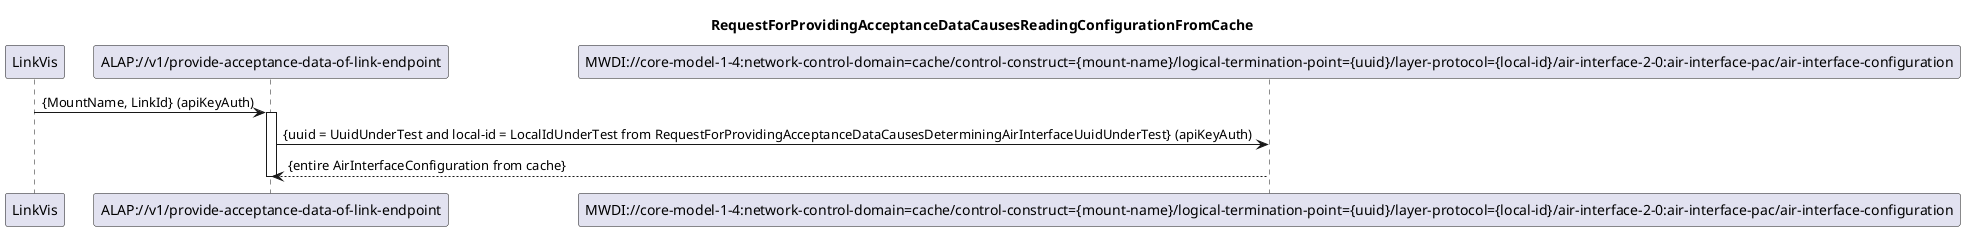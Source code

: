 @startuml 103_ReadingConfigFromCache
skinparam responseMessageBelowArrow true

title
RequestForProvidingAcceptanceDataCausesReadingConfigurationFromCache
end title

participant "LinkVis" as LinkVis
participant "ALAP://v1/provide-acceptance-data-of-link-endpoint" as ALAP
participant "MWDI://core-model-1-4:network-control-domain=cache/control-construct={mount-name}/logical-termination-point={uuid}/layer-protocol={local-id}/air-interface-2-0:air-interface-pac/air-interface-configuration" as MwdiConfig

LinkVis -> ALAP: {MountName, LinkId} (apiKeyAuth)
activate ALAP

ALAP -> MwdiConfig: {uuid = UuidUnderTest and local-id = LocalIdUnderTest from RequestForProvidingAcceptanceDataCausesDeterminingAirInterfaceUuidUnderTest} (apiKeyAuth)
MwdiConfig --> ALAP: {entire AirInterfaceConfiguration from cache}

deactivate ALAP

@enduml
